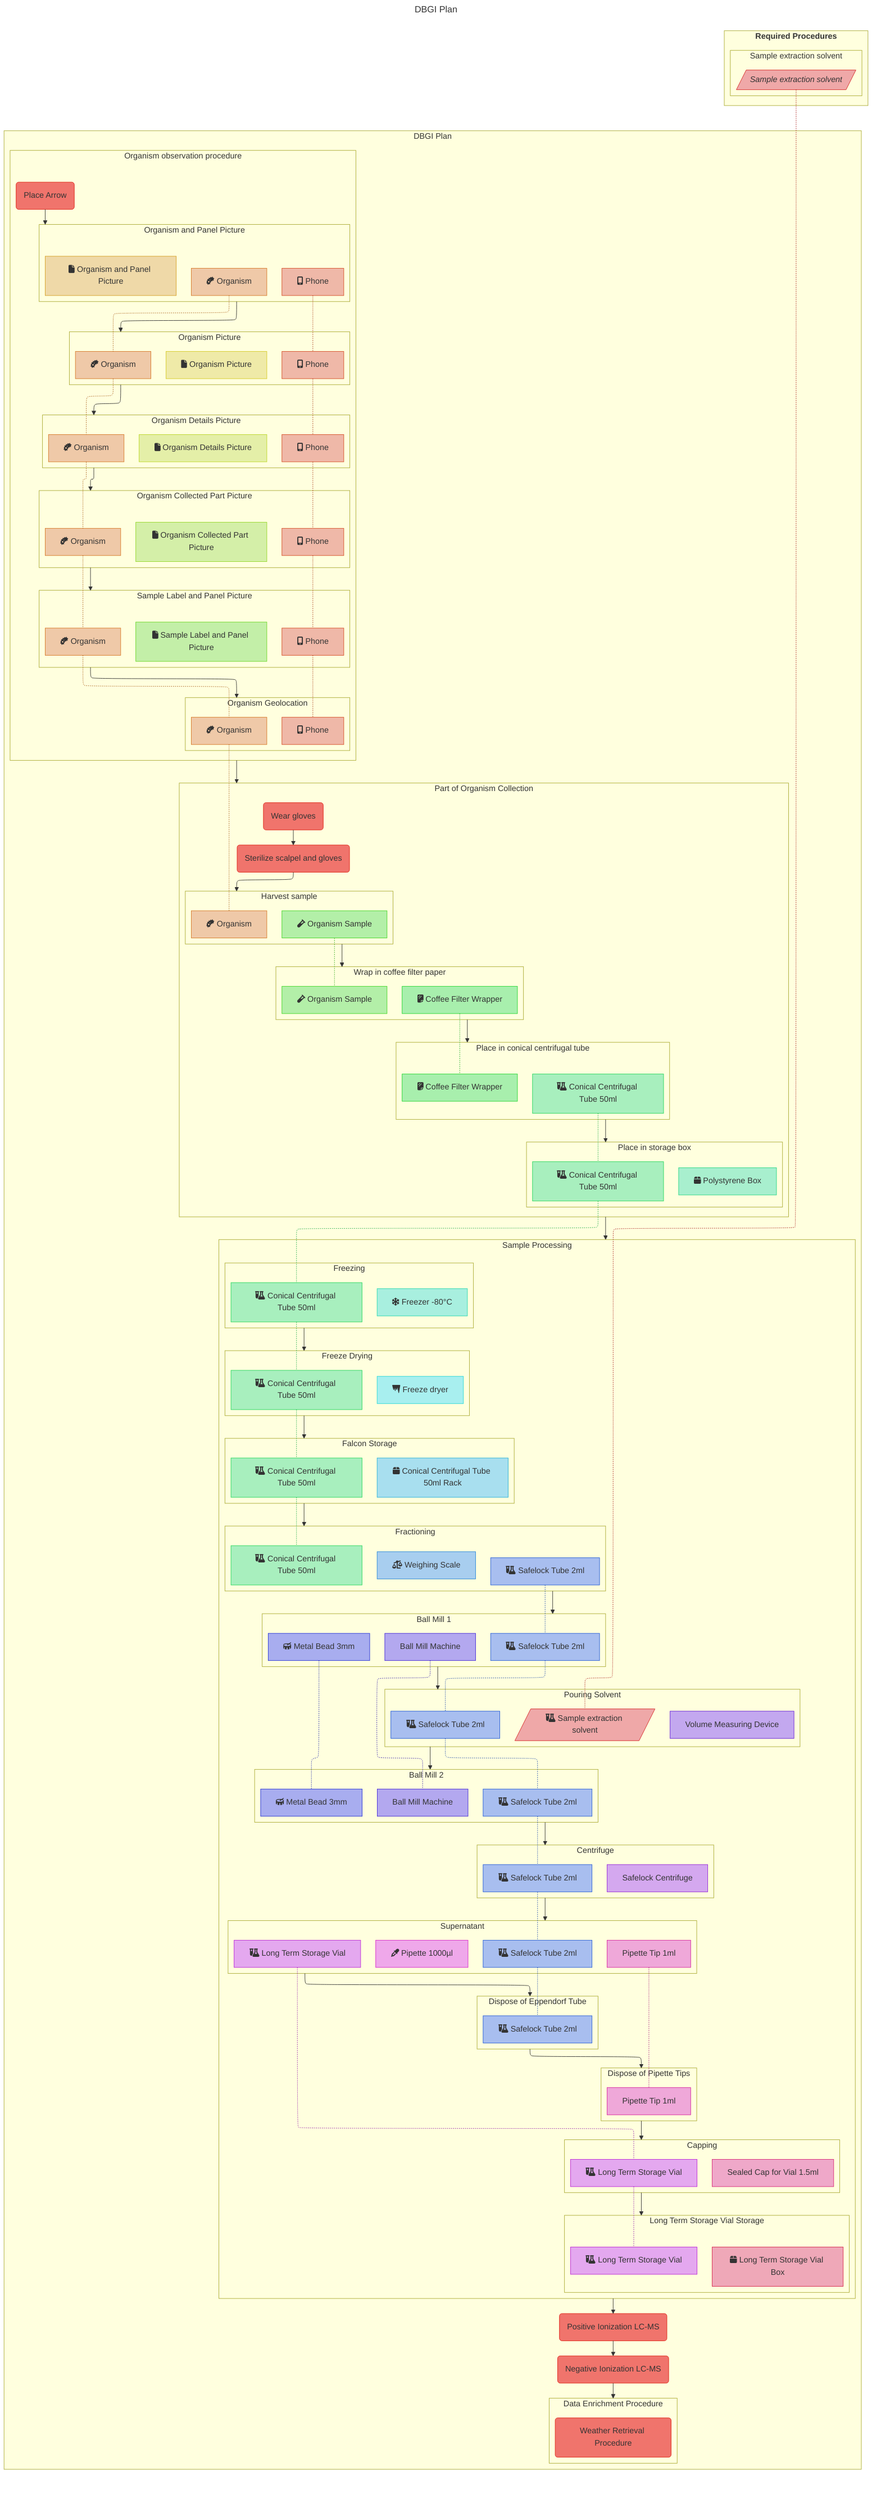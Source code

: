 ---
config:
  theme: default
  look: classic
  flowchart:
    defaultRenderer: "elk"
title: DBGI Plan
---
flowchart TB
classDef procedure_template fill: #f0746c,stroke: #df2216
classDef ptam_node_30 fill: #efa8a8,stroke: #d62727
classDef ptam_edge_30 stroke: #ab1f1f
classDef ptam_node_52 fill: #efb8a8,stroke: #d64e27
classDef ptam_edge_52 stroke: #ab3f1f
classDef ptam_node_53 fill: #efc9a8,stroke: #d67827
classDef ptam_edge_53 stroke: #ab601f
classDef ptam_node_54 fill: #efd9a8,stroke: #d6a027
classDef ptam_node_55 fill: #efeaa8,stroke: #d6ca27
classDef ptam_node_56 fill: #e4efa8,stroke: #bbd627
classDef ptam_node_57 fill: #d4efa8,stroke: #93d627
classDef ptam_node_58 fill: #c3efa8,stroke: #6ad627
classDef ptam_node_59 fill: #b3efa8,stroke: #42d627
classDef ptam_edge_59 stroke: #35ab1f
classDef ptam_node_60 fill: #a8efad,stroke: #27d633
classDef ptam_edge_60 stroke: #1fab29
classDef ptam_node_61 fill: #a8efbe,stroke: #27d65d
classDef ptam_edge_61 stroke: #1fab4a
classDef ptam_node_62 fill: #a8efce,stroke: #27d685
classDef ptam_node_63 fill: #a8efdf,stroke: #27d6af
classDef ptam_node_64 fill: #a8efef,stroke: #27d6d6
classDef ptam_node_65 fill: #a8dfef,stroke: #27afd6
classDef ptam_node_66 fill: #a8ceef,stroke: #2785d6
classDef ptam_node_67 fill: #a8beef,stroke: #275dd6
classDef ptam_edge_67 stroke: #1f4aab
classDef ptam_node_68 fill: #a8adef,stroke: #2733d6
classDef ptam_edge_68 stroke: #1f29ab
classDef ptam_node_69 fill: #b3a8ef,stroke: #4227d6
classDef ptam_edge_69 stroke: #351fab
classDef ptam_node_70 fill: #c3a8ef,stroke: #6a27d6
classDef ptam_node_71 fill: #d4a8ef,stroke: #9327d6
classDef ptam_node_72 fill: #e4a8ef,stroke: #bb27d6
classDef ptam_edge_72 stroke: #951fab
classDef ptam_node_73 fill: #efa8ea,stroke: #d627ca
classDef ptam_node_74 fill: #efa8d9,stroke: #d627a0
classDef ptam_edge_74 stroke: #ab1f80
classDef ptam_node_75 fill: #efa8c9,stroke: #d62778
classDef ptam_node_76 fill: #efa8b8,stroke: #d6274e
classDef foreign_procedure_template stroke-dasharray: 5, 5
subgraph v6600242387471203808 ["`DBGI Plan`"]
    direction TB
    subgraph v693531497944951383 ["`Data Enrichment Procedure`"]
    direction LR
    v4711949128150417500@{shape: rounded, label: "Weather Retrieval Procedure"}
class v4711949128150417500 procedure_template
end
    subgraph v3752416101652880666 ["`Sample Processing`"]
    direction LR
    subgraph v322684986714604831 ["`Ball Mill 2`"]
    direction TB
    v2507242108004980308@{shape: rect, label: "fa:fa-flask-vial Safelock Tube 2ml"}
class v2507242108004980308 ptam_node_67
    v6407142405873120765@{shape: rect, label: "Ball Mill Machine"}
class v6407142405873120765 ptam_node_69
    v15272354101157087251@{shape: rect, label: "fa:fa-drum Metal Bead 3mm"}
class v15272354101157087251 ptam_node_68
end
    subgraph v1489060241212464380 ["`Freezing`"]
    direction TB
    v12642497867031579431@{shape: rect, label: "fa:fa-snowflake Freezer -80°C"}
class v12642497867031579431 ptam_node_63
    v14245513176684666157@{shape: rect, label: "fa:fa-flask-vial Conical Centrifugal Tube 50ml"}
class v14245513176684666157 ptam_node_61
end
    subgraph v1575760973934654022 ["`Dispose of Eppendorf Tube`"]
    direction TB
    v3228133525594784508@{shape: rect, label: "fa:fa-flask-vial Safelock Tube 2ml"}
class v3228133525594784508 ptam_node_67
end
    subgraph v2033710225454986747 ["`Fractioning`"]
    direction TB
    v9686100969578109382@{shape: rect, label: "fa:fa-scale-unbalanced Weighing Scale"}
class v9686100969578109382 ptam_node_66
    v11124586516260295037@{shape: rect, label: "fa:fa-flask-vial Safelock Tube 2ml"}
class v11124586516260295037 ptam_node_67
    v14810553126812138698@{shape: rect, label: "fa:fa-flask-vial Conical Centrifugal Tube 50ml"}
class v14810553126812138698 ptam_node_61
end
    subgraph v2662335066608925046 ["`Ball Mill 1`"]
    direction TB
    v2293616765749512449@{shape: rect, label: "Ball Mill Machine"}
class v2293616765749512449 ptam_node_69
    v12966324585767002099@{shape: rect, label: "fa:fa-drum Metal Bead 3mm"}
class v12966324585767002099 ptam_node_68
    v13060323454732097790@{shape: rect, label: "fa:fa-flask-vial Safelock Tube 2ml"}
class v13060323454732097790 ptam_node_67
end
    subgraph v5231253919695042499 ["`Pouring Solvent`"]
    direction TB
    v3158739122042920509@{shape: lean-r, label: "fa:fa-flask-vial Sample extraction solvent"}
class v3158739122042920509 ptam_node_30
    v16257180460292579427@{shape: rect, label: "fa:fa-flask-vial Safelock Tube 2ml"}
class v16257180460292579427 ptam_node_67
    v18138879560491576524@{shape: rect, label: "Volume Measuring Device"}
class v18138879560491576524 ptam_node_70
end
    subgraph v10478477823823199264 ["`Long Term Storage Vial Storage`"]
    direction TB
    v4848831318471330123@{shape: rect, label: "fa:fa-flask-vial Long Term Storage Vial"}
class v4848831318471330123 ptam_node_72
    v9040161439873523428@{shape: rect, label: "fa:fa-box Long Term Storage Vial Box"}
class v9040161439873523428 ptam_node_76
end
    subgraph v10855255971852663453 ["`Supernatant`"]
    direction TB
    v439233751754653994@{shape: rect, label: "fa:fa-flask-vial Safelock Tube 2ml"}
class v439233751754653994 ptam_node_67
    v4796661064883948595@{shape: rect, label: "fa:fa-eye-dropper Pipette 1000µl"}
class v4796661064883948595 ptam_node_73
    v11584280605058661975@{shape: rect, label: "fa:fa-flask-vial Long Term Storage Vial"}
class v11584280605058661975 ptam_node_72
    v11759097595283690298@{shape: rect, label: "Pipette Tip 1ml"}
class v11759097595283690298 ptam_node_74
end
    subgraph v11610735016161009340 ["`Dispose of Pipette Tips`"]
    direction TB
    v11840002657940847085@{shape: rect, label: "Pipette Tip 1ml"}
class v11840002657940847085 ptam_node_74
end
    subgraph v11796732059483332364 ["`Centrifuge`"]
    direction TB
    v12988281844141850748@{shape: rect, label: "Safelock Centrifuge"}
class v12988281844141850748 ptam_node_71
    v15864505841737181421@{shape: rect, label: "fa:fa-flask-vial Safelock Tube 2ml"}
class v15864505841737181421 ptam_node_67
end
    subgraph v12344829420696012464 ["`Freeze Drying`"]
    direction TB
    v14954123568497811322@{shape: rect, label: "fa:fa-icicles Freeze dryer"}
class v14954123568497811322 ptam_node_64
    v16639041309834926742@{shape: rect, label: "fa:fa-flask-vial Conical Centrifugal Tube 50ml"}
class v16639041309834926742 ptam_node_61
end
    subgraph v12351561345686432781 ["`Falcon Storage`"]
    direction TB
    v5761462223034854118@{shape: rect, label: "fa:fa-flask-vial Conical Centrifugal Tube 50ml"}
class v5761462223034854118 ptam_node_61
    v16500688420979089032@{shape: rect, label: "fa:fa-box Conical Centrifugal Tube 50ml Rack"}
class v16500688420979089032 ptam_node_65
end
    subgraph v12639812468665622576 ["`Capping`"]
    direction TB
    v4953812400863888927@{shape: rect, label: "Sealed Cap for Vial 1.5ml"}
class v4953812400863888927 ptam_node_75
    v14051394505052880647@{shape: rect, label: "fa:fa-flask-vial Long Term Storage Vial"}
class v14051394505052880647 ptam_node_72
end
end
    subgraph v7344749798686729675 ["`Part of Organism Collection`"]
    direction LR
    subgraph v1697713255111454548 ["`Place in storage box`"]
    direction TB
    v7266105222693701891@{shape: rect, label: "fa:fa-flask-vial Conical Centrifugal Tube 50ml"}
class v7266105222693701891 ptam_node_61
    v7334328794808630866@{shape: rect, label: "fa:fa-box Polystyrene Box"}
class v7334328794808630866 ptam_node_62
end
    v2148340967691834822@{shape: rounded, label: "Wear gloves"}
class v2148340967691834822 procedure_template
    subgraph v2413858219237703121 ["`Place in conical centrifugal tube`"]
    direction TB
    v13687639005017067959@{shape: rect, label: "fa:fa-flask-vial Conical Centrifugal Tube 50ml"}
class v13687639005017067959 ptam_node_61
    v17198073663128448187@{shape: rect, label: "fa:fa-sheet-plastic Coffee Filter Wrapper"}
class v17198073663128448187 ptam_node_60
end
    subgraph v2610580520703886826 ["`Wrap in coffee filter paper`"]
    direction TB
    v12375834882277045717@{shape: rect, label: "fa:fa-vial Organism Sample"}
class v12375834882277045717 ptam_node_59
    v15471257127834632041@{shape: rect, label: "fa:fa-sheet-plastic Coffee Filter Wrapper"}
class v15471257127834632041 ptam_node_60
end
    subgraph v12678419080424379788 ["`Harvest sample`"]
    direction TB
    v2986612214308412807@{shape: rect, label: "fa:fa-bacterium Organism"}
class v2986612214308412807 ptam_node_53
    v15356367600918181710@{shape: rect, label: "fa:fa-vial Organism Sample"}
class v15356367600918181710 ptam_node_59
end
    v16769403629073359586@{shape: rounded, label: "Sterilize scalpel and gloves"}
class v16769403629073359586 procedure_template
end
    v10847833094091630215@{shape: rounded, label: "Positive Ionization LC-MS"}
class v10847833094091630215 procedure_template
    v12789100130605741336@{shape: rounded, label: "Negative Ionization LC-MS"}
class v12789100130605741336 procedure_template
    subgraph v18273582047423524261 ["`Organism observation procedure`"]
    direction LR
    subgraph v69774638411703926 ["`Organism Geolocation`"]
    direction TB
    v638074927314177533@{shape: rect, label: "fa:fa-mobile-screen-button Phone"}
class v638074927314177533 ptam_node_52
    v7964373979256719346@{shape: rect, label: "fa:fa-bacterium Organism"}
class v7964373979256719346 ptam_node_53
end
    subgraph v1122068098249320576 ["`Organism and Panel Picture`"]
    direction TB
    v31789177997371325@{shape: rect, label: "fa:fa-file Organism and Panel Picture"}
class v31789177997371325 ptam_node_54
    v342582286500075267@{shape: rect, label: "fa:fa-mobile-screen-button Phone"}
class v342582286500075267 ptam_node_52
    v10100159570749563383@{shape: rect, label: "fa:fa-bacterium Organism"}
class v10100159570749563383 ptam_node_53
end
    subgraph v2149766293004875671 ["`Organism Collected Part Picture`"]
    direction TB
    v1029491826714129800@{shape: rect, label: "fa:fa-mobile-screen-button Phone"}
class v1029491826714129800 ptam_node_52
    v1377983567639222696@{shape: rect, label: "fa:fa-bacterium Organism"}
class v1377983567639222696 ptam_node_53
    v17946199760713173058@{shape: rect, label: "fa:fa-file Organism Collected Part Picture"}
class v17946199760713173058 ptam_node_57
end
    subgraph v4578808590968475648 ["`Organism Picture`"]
    direction TB
    v2000234631819965549@{shape: rect, label: "fa:fa-file Organism Picture"}
class v2000234631819965549 ptam_node_55
    v14294009963301325897@{shape: rect, label: "fa:fa-mobile-screen-button Phone"}
class v14294009963301325897 ptam_node_52
    v14689226568879161043@{shape: rect, label: "fa:fa-bacterium Organism"}
class v14689226568879161043 ptam_node_53
end
    subgraph v6984685330333874413 ["`Sample Label and Panel Picture`"]
    direction TB
    v5900384257920050612@{shape: rect, label: "fa:fa-file Sample Label and Panel Picture"}
class v5900384257920050612 ptam_node_58
    v14071336949990965107@{shape: rect, label: "fa:fa-mobile-screen-button Phone"}
class v14071336949990965107 ptam_node_52
    v16604143142196612885@{shape: rect, label: "fa:fa-bacterium Organism"}
class v16604143142196612885 ptam_node_53
end
    v13902107268917914277@{shape: rounded, label: "Place Arrow"}
class v13902107268917914277 procedure_template
    subgraph v15079327823950614103 ["`Organism Details Picture`"]
    direction TB
    v4876187939111529572@{shape: rect, label: "fa:fa-bacterium Organism"}
class v4876187939111529572 ptam_node_53
    v16704782377712517564@{shape: rect, label: "fa:fa-mobile-screen-button Phone"}
class v16704782377712517564 ptam_node_52
    v17504183902303594812@{shape: rect, label: "fa:fa-file Organism Details Picture"}
class v17504183902303594812 ptam_node_56
end
end
end
subgraph v91 ["`**Required Procedures**`"]
    subgraph v1 ["`Sample extraction solvent`"]
    v8212411739564630989@{shape: lean-r, label: "*Sample extraction solvent*"}
class v8212411739564630989 ptam_node_30
end
end
v13902107268917914277 ---> v1122068098249320576
v342582286500075267 e1@-.- v14294009963301325897
class e1 ptam_edge_52
v10100159570749563383 e2@-.- v14689226568879161043
class e2 ptam_edge_53
v1122068098249320576 ---> v4578808590968475648
v14294009963301325897 e4@-.- v16704782377712517564
class e4 ptam_edge_52
v14689226568879161043 e5@-.- v4876187939111529572
class e5 ptam_edge_53
v4578808590968475648 ---> v15079327823950614103
v16704782377712517564 e7@-.- v1029491826714129800
class e7 ptam_edge_52
v4876187939111529572 e8@-.- v1377983567639222696
class e8 ptam_edge_53
v15079327823950614103 ---> v2149766293004875671
v1029491826714129800 e10@-.- v14071336949990965107
class e10 ptam_edge_52
v1377983567639222696 e11@-.- v16604143142196612885
class e11 ptam_edge_53
v2149766293004875671 ---> v6984685330333874413
v14071336949990965107 e13@-.- v638074927314177533
class e13 ptam_edge_52
v16604143142196612885 e14@-.- v7964373979256719346
class e14 ptam_edge_53
v6984685330333874413 ---> v69774638411703926
v2148340967691834822 ---> v16769403629073359586
v7964373979256719346 e17@-.- v2986612214308412807
class e17 ptam_edge_53
v16769403629073359586 ---> v12678419080424379788
v15356367600918181710 e19@-.- v12375834882277045717
class e19 ptam_edge_59
v12678419080424379788 ---> v2610580520703886826
v15471257127834632041 e21@-.- v17198073663128448187
class e21 ptam_edge_60
v2610580520703886826 ---> v2413858219237703121
v13687639005017067959 e23@-.- v7266105222693701891
class e23 ptam_edge_61
v2413858219237703121 ---> v1697713255111454548
v18273582047423524261 ---> v7344749798686729675
v7266105222693701891 e26@-.- v14245513176684666157
class e26 ptam_edge_61
v14245513176684666157 e27@-.- v16639041309834926742
class e27 ptam_edge_61
v1489060241212464380 ---> v12344829420696012464
v16639041309834926742 e29@-.- v5761462223034854118
class e29 ptam_edge_61
v12344829420696012464 ---> v12351561345686432781
v5761462223034854118 e31@-.- v14810553126812138698
class e31 ptam_edge_61
v12351561345686432781 ---> v2033710225454986747
v11124586516260295037 e33@-.- v13060323454732097790
class e33 ptam_edge_67
v2033710225454986747 ---> v2662335066608925046
v13060323454732097790 e35@-.- v16257180460292579427
class e35 ptam_edge_67
v8212411739564630989 e36@-.- v3158739122042920509
class e36 ptam_edge_30
v2662335066608925046 ---> v5231253919695042499
v16257180460292579427 e38@-.- v2507242108004980308
class e38 ptam_edge_67
v12966324585767002099 e39@-.- v15272354101157087251
class e39 ptam_edge_68
v2293616765749512449 e40@-.- v6407142405873120765
class e40 ptam_edge_69
v5231253919695042499 ---> v322684986714604831
v2507242108004980308 e42@-.- v15864505841737181421
class e42 ptam_edge_67
v322684986714604831 ---> v11796732059483332364
v15864505841737181421 e44@-.- v439233751754653994
class e44 ptam_edge_67
v11796732059483332364 ---> v10855255971852663453
v439233751754653994 e46@-.- v3228133525594784508
class e46 ptam_edge_67
v10855255971852663453 ---> v1575760973934654022
v11759097595283690298 e48@-.- v11840002657940847085
class e48 ptam_edge_74
v1575760973934654022 ---> v11610735016161009340
v11584280605058661975 e50@-.- v14051394505052880647
class e50 ptam_edge_72
v11610735016161009340 ---> v12639812468665622576
v14051394505052880647 e52@-.- v4848831318471330123
class e52 ptam_edge_72
v12639812468665622576 ---> v10478477823823199264
v7344749798686729675 ---> v3752416101652880666
v3752416101652880666 ---> v10847833094091630215
v10847833094091630215 ---> v12789100130605741336
v12789100130605741336 ---> v693531497944951383